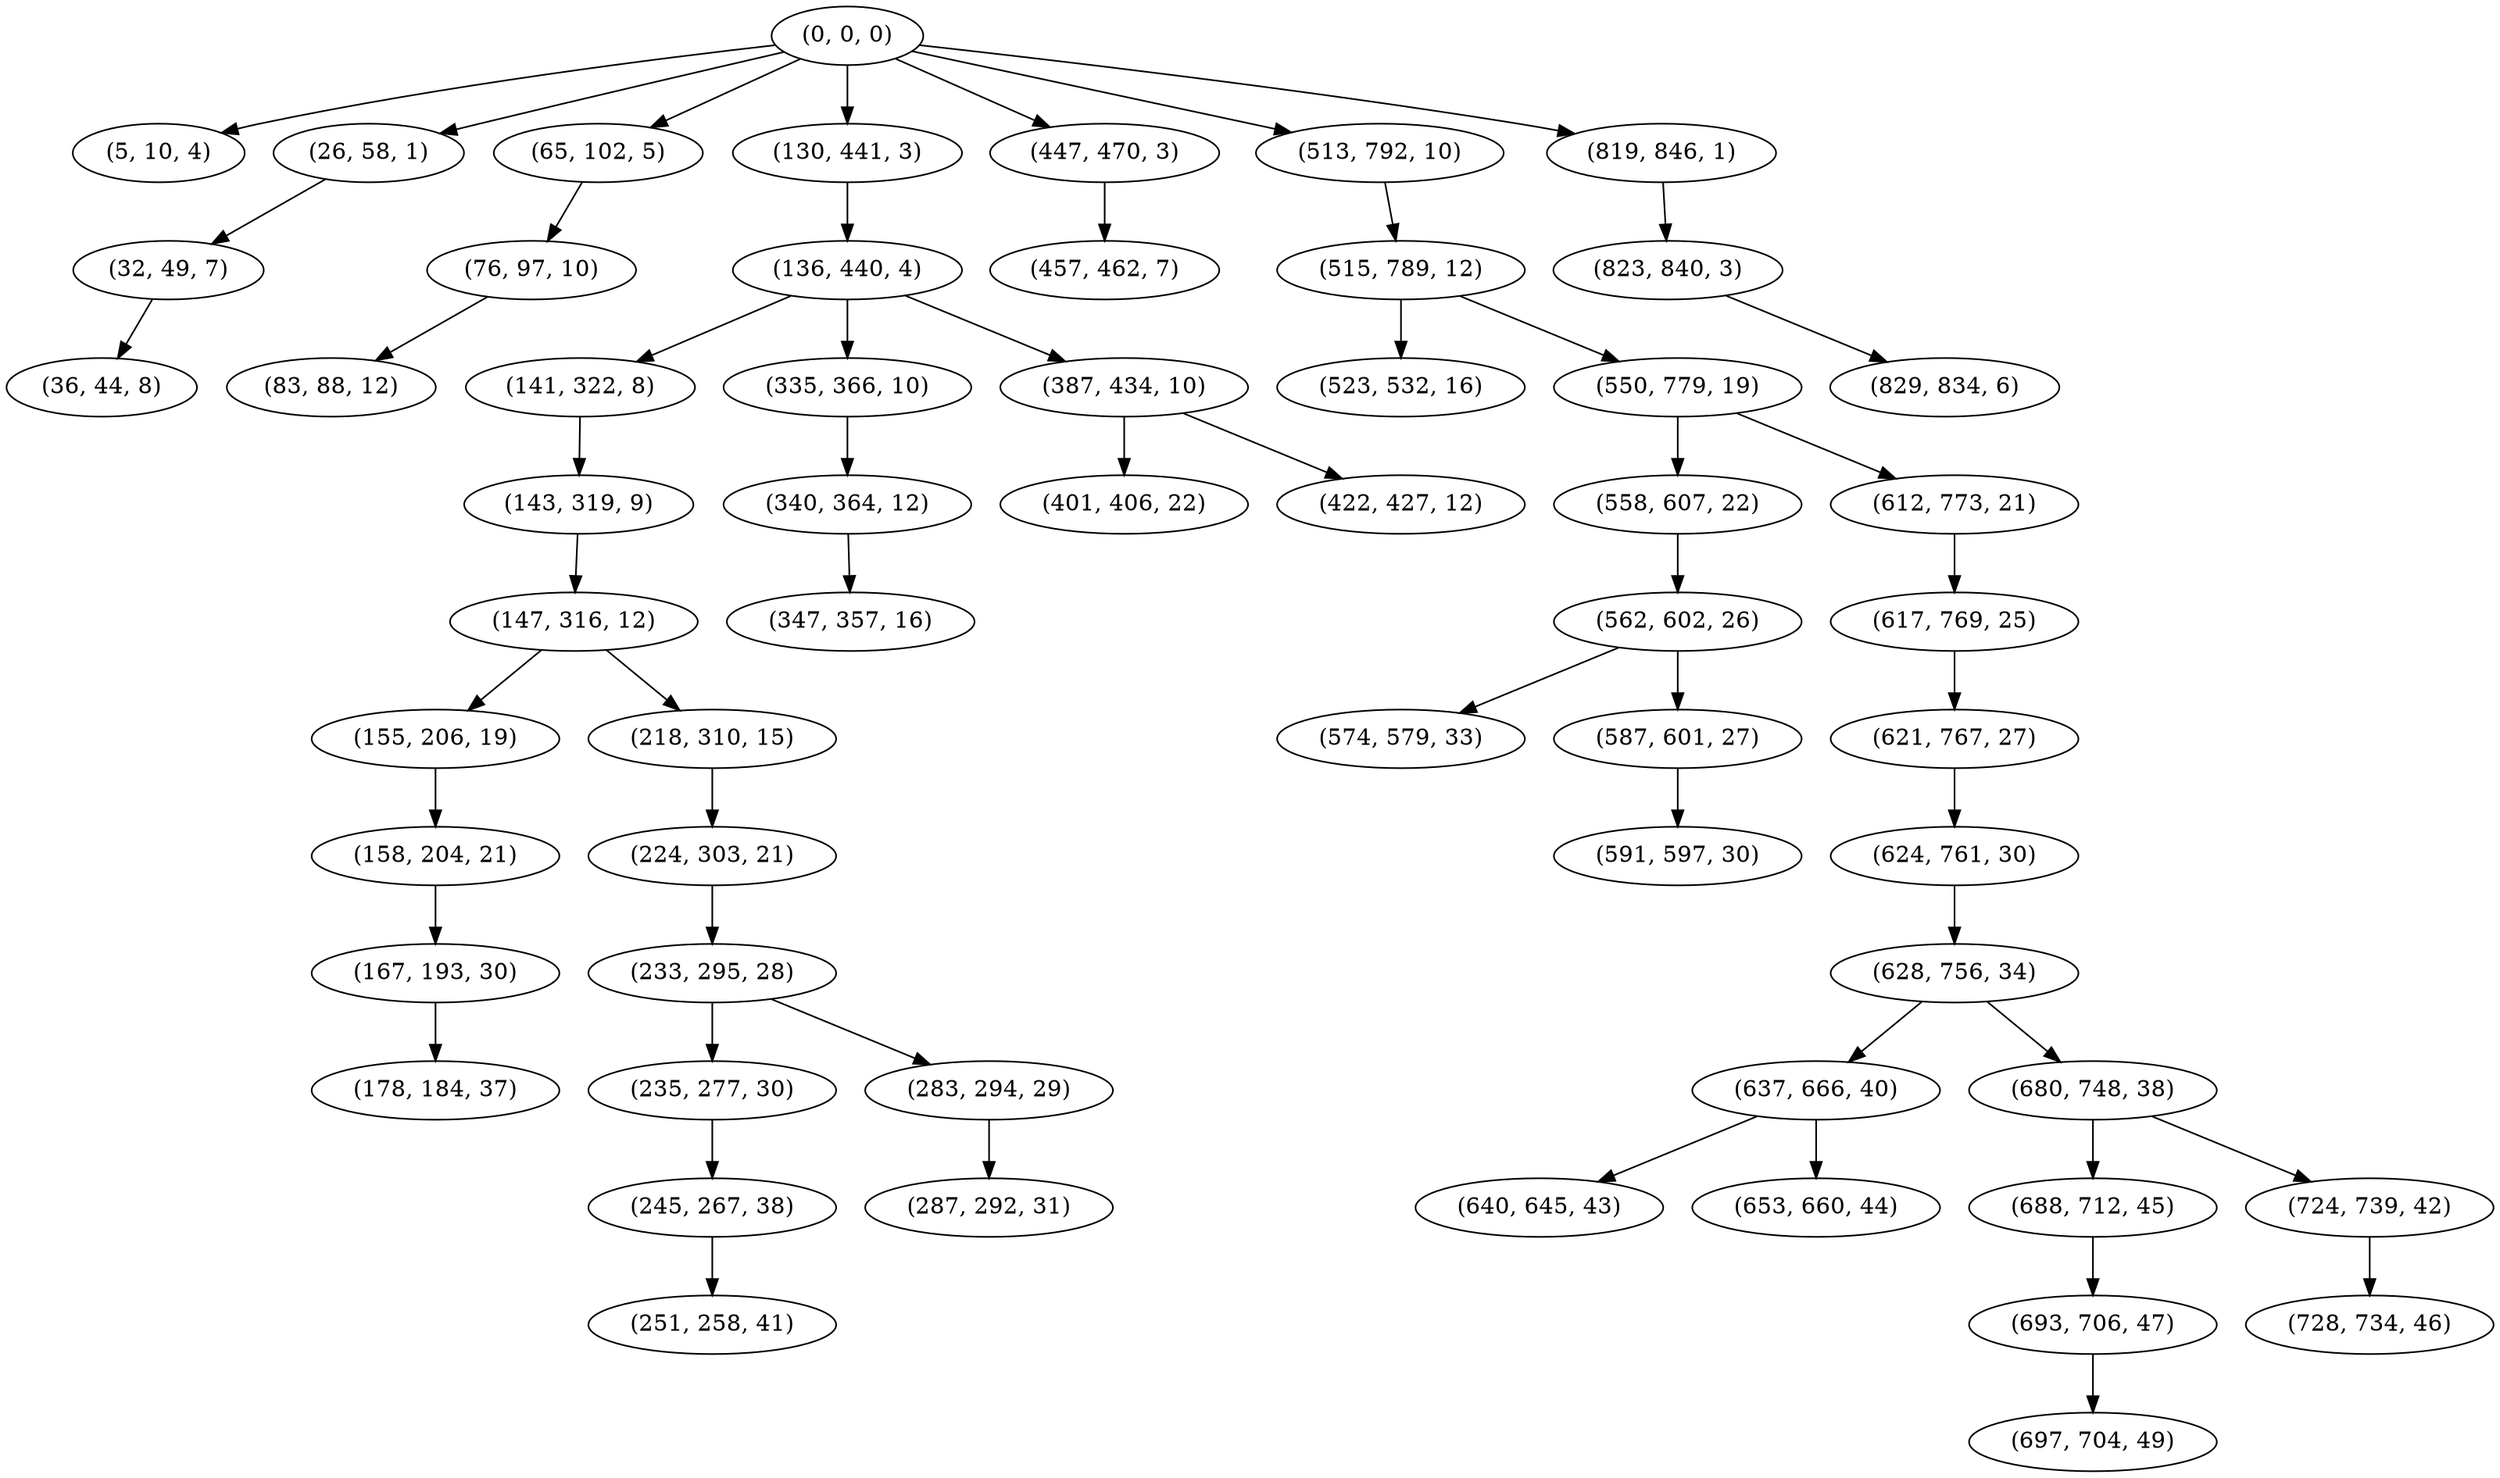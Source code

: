 digraph tree {
    "(0, 0, 0)";
    "(5, 10, 4)";
    "(26, 58, 1)";
    "(32, 49, 7)";
    "(36, 44, 8)";
    "(65, 102, 5)";
    "(76, 97, 10)";
    "(83, 88, 12)";
    "(130, 441, 3)";
    "(136, 440, 4)";
    "(141, 322, 8)";
    "(143, 319, 9)";
    "(147, 316, 12)";
    "(155, 206, 19)";
    "(158, 204, 21)";
    "(167, 193, 30)";
    "(178, 184, 37)";
    "(218, 310, 15)";
    "(224, 303, 21)";
    "(233, 295, 28)";
    "(235, 277, 30)";
    "(245, 267, 38)";
    "(251, 258, 41)";
    "(283, 294, 29)";
    "(287, 292, 31)";
    "(335, 366, 10)";
    "(340, 364, 12)";
    "(347, 357, 16)";
    "(387, 434, 10)";
    "(401, 406, 22)";
    "(422, 427, 12)";
    "(447, 470, 3)";
    "(457, 462, 7)";
    "(513, 792, 10)";
    "(515, 789, 12)";
    "(523, 532, 16)";
    "(550, 779, 19)";
    "(558, 607, 22)";
    "(562, 602, 26)";
    "(574, 579, 33)";
    "(587, 601, 27)";
    "(591, 597, 30)";
    "(612, 773, 21)";
    "(617, 769, 25)";
    "(621, 767, 27)";
    "(624, 761, 30)";
    "(628, 756, 34)";
    "(637, 666, 40)";
    "(640, 645, 43)";
    "(653, 660, 44)";
    "(680, 748, 38)";
    "(688, 712, 45)";
    "(693, 706, 47)";
    "(697, 704, 49)";
    "(724, 739, 42)";
    "(728, 734, 46)";
    "(819, 846, 1)";
    "(823, 840, 3)";
    "(829, 834, 6)";
    "(0, 0, 0)" -> "(5, 10, 4)";
    "(0, 0, 0)" -> "(26, 58, 1)";
    "(0, 0, 0)" -> "(65, 102, 5)";
    "(0, 0, 0)" -> "(130, 441, 3)";
    "(0, 0, 0)" -> "(447, 470, 3)";
    "(0, 0, 0)" -> "(513, 792, 10)";
    "(0, 0, 0)" -> "(819, 846, 1)";
    "(26, 58, 1)" -> "(32, 49, 7)";
    "(32, 49, 7)" -> "(36, 44, 8)";
    "(65, 102, 5)" -> "(76, 97, 10)";
    "(76, 97, 10)" -> "(83, 88, 12)";
    "(130, 441, 3)" -> "(136, 440, 4)";
    "(136, 440, 4)" -> "(141, 322, 8)";
    "(136, 440, 4)" -> "(335, 366, 10)";
    "(136, 440, 4)" -> "(387, 434, 10)";
    "(141, 322, 8)" -> "(143, 319, 9)";
    "(143, 319, 9)" -> "(147, 316, 12)";
    "(147, 316, 12)" -> "(155, 206, 19)";
    "(147, 316, 12)" -> "(218, 310, 15)";
    "(155, 206, 19)" -> "(158, 204, 21)";
    "(158, 204, 21)" -> "(167, 193, 30)";
    "(167, 193, 30)" -> "(178, 184, 37)";
    "(218, 310, 15)" -> "(224, 303, 21)";
    "(224, 303, 21)" -> "(233, 295, 28)";
    "(233, 295, 28)" -> "(235, 277, 30)";
    "(233, 295, 28)" -> "(283, 294, 29)";
    "(235, 277, 30)" -> "(245, 267, 38)";
    "(245, 267, 38)" -> "(251, 258, 41)";
    "(283, 294, 29)" -> "(287, 292, 31)";
    "(335, 366, 10)" -> "(340, 364, 12)";
    "(340, 364, 12)" -> "(347, 357, 16)";
    "(387, 434, 10)" -> "(401, 406, 22)";
    "(387, 434, 10)" -> "(422, 427, 12)";
    "(447, 470, 3)" -> "(457, 462, 7)";
    "(513, 792, 10)" -> "(515, 789, 12)";
    "(515, 789, 12)" -> "(523, 532, 16)";
    "(515, 789, 12)" -> "(550, 779, 19)";
    "(550, 779, 19)" -> "(558, 607, 22)";
    "(550, 779, 19)" -> "(612, 773, 21)";
    "(558, 607, 22)" -> "(562, 602, 26)";
    "(562, 602, 26)" -> "(574, 579, 33)";
    "(562, 602, 26)" -> "(587, 601, 27)";
    "(587, 601, 27)" -> "(591, 597, 30)";
    "(612, 773, 21)" -> "(617, 769, 25)";
    "(617, 769, 25)" -> "(621, 767, 27)";
    "(621, 767, 27)" -> "(624, 761, 30)";
    "(624, 761, 30)" -> "(628, 756, 34)";
    "(628, 756, 34)" -> "(637, 666, 40)";
    "(628, 756, 34)" -> "(680, 748, 38)";
    "(637, 666, 40)" -> "(640, 645, 43)";
    "(637, 666, 40)" -> "(653, 660, 44)";
    "(680, 748, 38)" -> "(688, 712, 45)";
    "(680, 748, 38)" -> "(724, 739, 42)";
    "(688, 712, 45)" -> "(693, 706, 47)";
    "(693, 706, 47)" -> "(697, 704, 49)";
    "(724, 739, 42)" -> "(728, 734, 46)";
    "(819, 846, 1)" -> "(823, 840, 3)";
    "(823, 840, 3)" -> "(829, 834, 6)";
}

